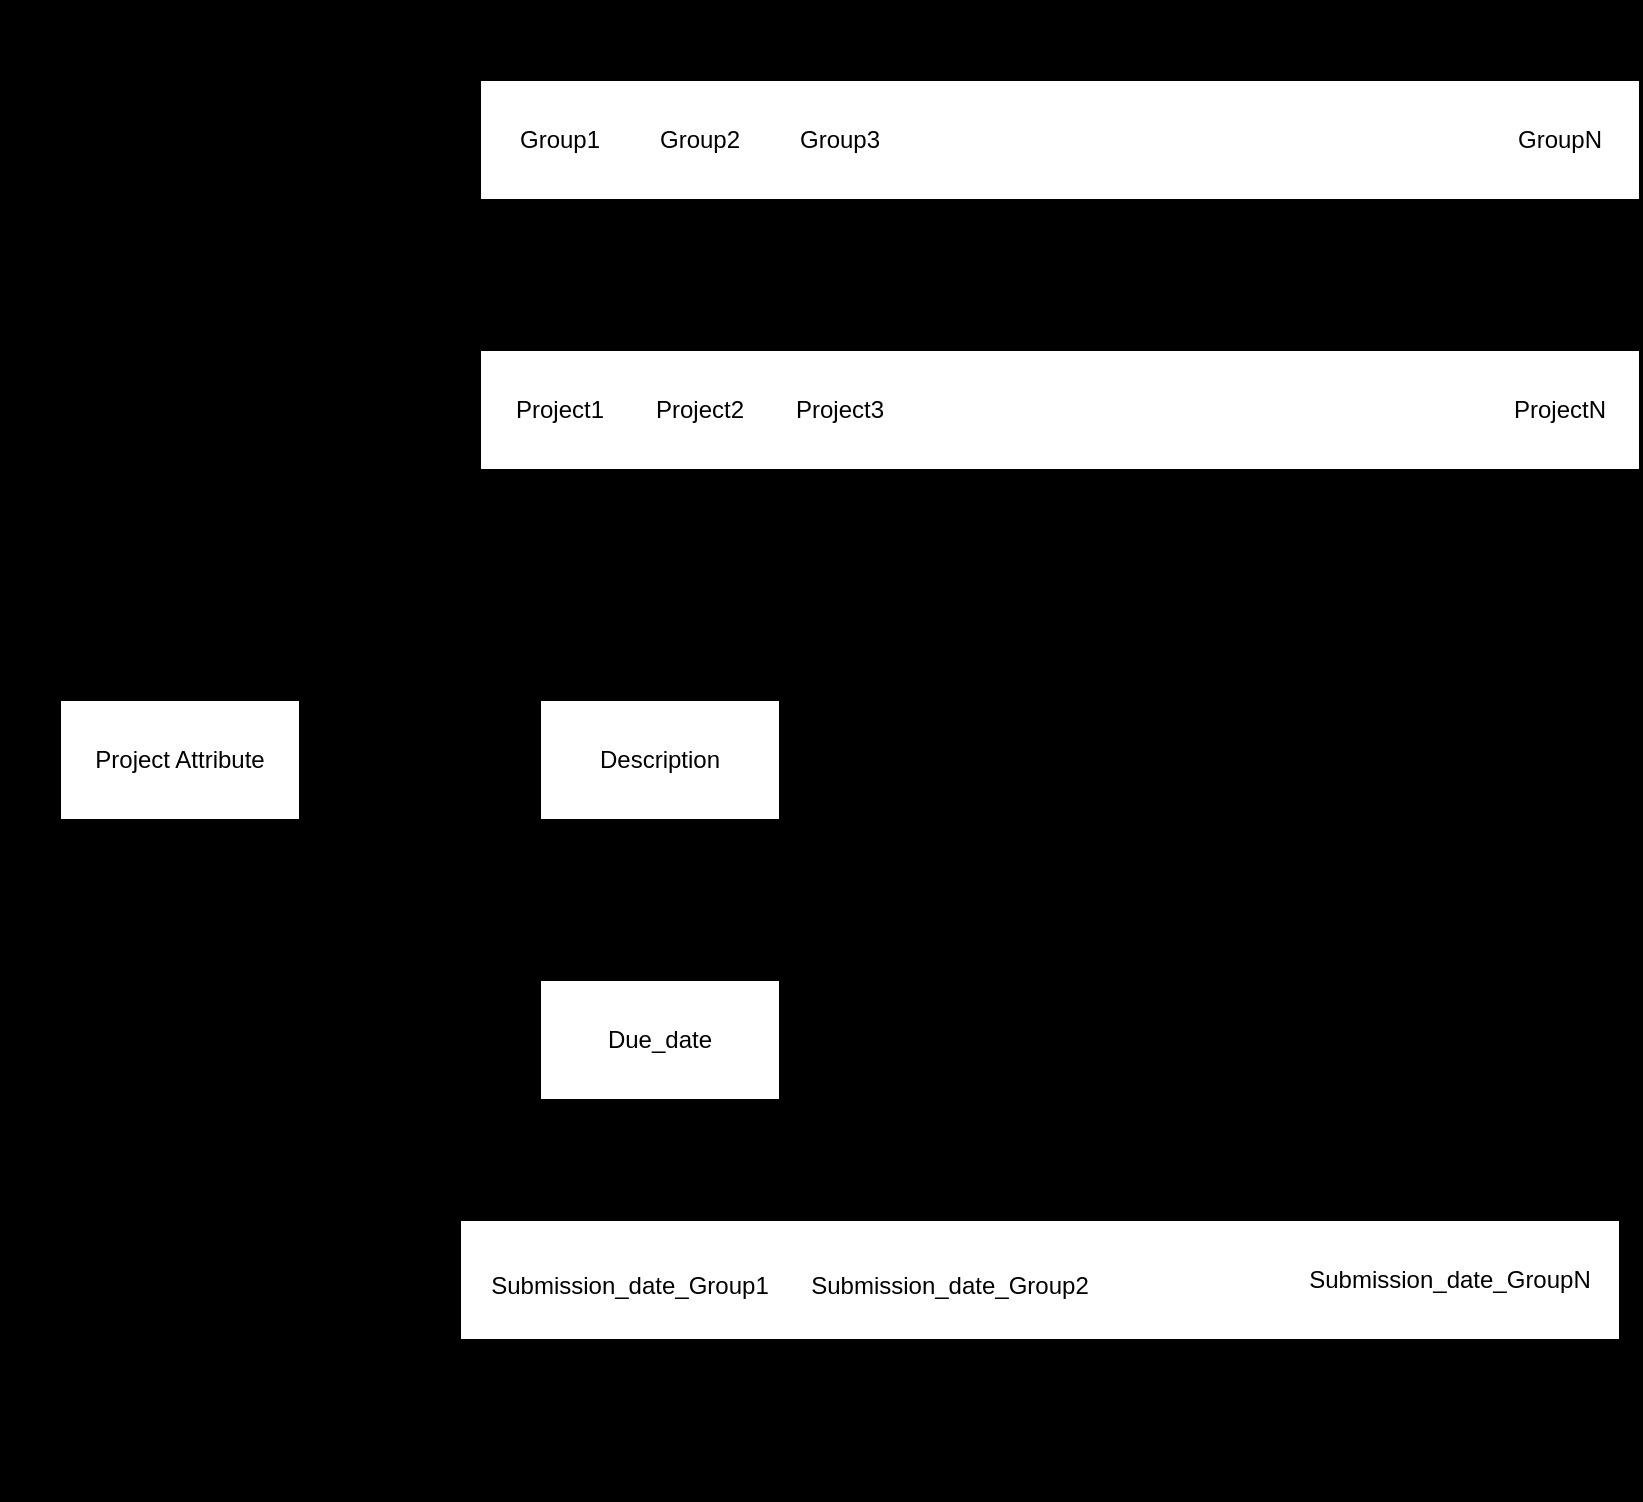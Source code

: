 <mxfile>
    <diagram id="b2ShH-xAegpRO-A1B_E6" name="Page-1">
        <mxGraphModel dx="769" dy="563" grid="0" gridSize="10" guides="1" tooltips="1" connect="1" arrows="1" fold="1" page="1" pageScale="1" pageWidth="850" pageHeight="1100" background="#000000" math="0" shadow="0">
            <root>
                <mxCell id="0"/>
                <mxCell id="1" parent="0"/>
                <mxCell id="124" value="Groups&lt;br&gt;(To store all the possible groups)" style="text;html=1;strokeColor=none;fillColor=none;align=center;verticalAlign=middle;whiteSpace=wrap;rounded=0;" parent="1" vertex="1">
                    <mxGeometry x="10" y="130" width="200" height="50" as="geometry"/>
                </mxCell>
                <mxCell id="125" value="" style="rounded=0;whiteSpace=wrap;html=1;" parent="1" vertex="1">
                    <mxGeometry x="250" y="130" width="580" height="60" as="geometry"/>
                </mxCell>
                <mxCell id="126" value="Group1" style="text;html=1;strokeColor=none;fillColor=none;align=center;verticalAlign=middle;whiteSpace=wrap;rounded=0;" parent="1" vertex="1">
                    <mxGeometry x="260" y="145" width="60" height="30" as="geometry"/>
                </mxCell>
                <mxCell id="127" value="Group2" style="text;html=1;strokeColor=none;fillColor=none;align=center;verticalAlign=middle;whiteSpace=wrap;rounded=0;" parent="1" vertex="1">
                    <mxGeometry x="330" y="145" width="60" height="30" as="geometry"/>
                </mxCell>
                <mxCell id="128" value="Group3" style="text;html=1;strokeColor=none;fillColor=none;align=center;verticalAlign=middle;whiteSpace=wrap;rounded=0;" parent="1" vertex="1">
                    <mxGeometry x="400" y="145" width="60" height="30" as="geometry"/>
                </mxCell>
                <mxCell id="129" value="GroupN" style="text;html=1;strokeColor=none;fillColor=none;align=center;verticalAlign=middle;whiteSpace=wrap;rounded=0;" parent="1" vertex="1">
                    <mxGeometry x="760" y="145" width="60" height="30" as="geometry"/>
                </mxCell>
                <mxCell id="130" value="Use Array || Vector" style="text;html=1;strokeColor=none;fillColor=none;align=center;verticalAlign=middle;whiteSpace=wrap;rounded=0;" parent="1" vertex="1">
                    <mxGeometry x="540" y="90" width="110" height="30" as="geometry"/>
                </mxCell>
                <mxCell id="131" value="Projects&lt;br&gt;(To store all the possible projects)" style="text;html=1;strokeColor=none;fillColor=none;align=center;verticalAlign=middle;whiteSpace=wrap;rounded=0;" parent="1" vertex="1">
                    <mxGeometry x="10" y="265" width="200" height="50" as="geometry"/>
                </mxCell>
                <mxCell id="132" value="" style="rounded=0;whiteSpace=wrap;html=1;" parent="1" vertex="1">
                    <mxGeometry x="250" y="265" width="580" height="60" as="geometry"/>
                </mxCell>
                <mxCell id="133" value="Project1" style="text;html=1;strokeColor=none;fillColor=none;align=center;verticalAlign=middle;whiteSpace=wrap;rounded=0;" parent="1" vertex="1">
                    <mxGeometry x="260" y="280" width="60" height="30" as="geometry"/>
                </mxCell>
                <mxCell id="134" value="Project2" style="text;html=1;strokeColor=none;fillColor=none;align=center;verticalAlign=middle;whiteSpace=wrap;rounded=0;" parent="1" vertex="1">
                    <mxGeometry x="330" y="280" width="60" height="30" as="geometry"/>
                </mxCell>
                <mxCell id="135" value="Project3" style="text;html=1;strokeColor=none;fillColor=none;align=center;verticalAlign=middle;whiteSpace=wrap;rounded=0;" parent="1" vertex="1">
                    <mxGeometry x="400" y="280" width="60" height="30" as="geometry"/>
                </mxCell>
                <mxCell id="136" value="ProjectN" style="text;html=1;strokeColor=none;fillColor=none;align=center;verticalAlign=middle;whiteSpace=wrap;rounded=0;" parent="1" vertex="1">
                    <mxGeometry x="760" y="280" width="60" height="30" as="geometry"/>
                </mxCell>
                <mxCell id="137" value="Use Array || Vector" style="text;html=1;strokeColor=none;fillColor=none;align=center;verticalAlign=middle;whiteSpace=wrap;rounded=0;" parent="1" vertex="1">
                    <mxGeometry x="530" y="220" width="110" height="30" as="geometry"/>
                </mxCell>
                <mxCell id="155" value="" style="edgeStyle=none;html=1;" parent="1" source="140" target="152" edge="1">
                    <mxGeometry relative="1" as="geometry"/>
                </mxCell>
                <mxCell id="157" value="" style="edgeStyle=none;html=1;" parent="1" source="140" target="156" edge="1">
                    <mxGeometry relative="1" as="geometry"/>
                </mxCell>
                <mxCell id="161" value="" style="edgeStyle=none;html=1;" parent="1" source="140" target="160" edge="1">
                    <mxGeometry relative="1" as="geometry"/>
                </mxCell>
                <mxCell id="140" value="Project Attribute" style="rounded=0;whiteSpace=wrap;html=1;" parent="1" vertex="1">
                    <mxGeometry x="40" y="440" width="120" height="60" as="geometry"/>
                </mxCell>
                <mxCell id="156" value="Description" style="rounded=0;whiteSpace=wrap;html=1;" parent="1" vertex="1">
                    <mxGeometry x="280" y="440" width="120" height="60" as="geometry"/>
                </mxCell>
                <mxCell id="159" value="" style="group" parent="1" vertex="1" connectable="0">
                    <mxGeometry x="240" y="700" width="580" height="60" as="geometry"/>
                </mxCell>
                <mxCell id="151" value="" style="rounded=0;whiteSpace=wrap;html=1;" parent="159" vertex="1">
                    <mxGeometry width="580" height="60" as="geometry"/>
                </mxCell>
                <mxCell id="152" value="Submission_date_Group1" style="text;html=1;strokeColor=none;fillColor=none;align=center;verticalAlign=middle;whiteSpace=wrap;rounded=0;" parent="159" vertex="1">
                    <mxGeometry x="10" y="15" width="150" height="35" as="geometry"/>
                </mxCell>
                <mxCell id="153" value="Submission_date_Group2" style="text;html=1;strokeColor=none;fillColor=none;align=center;verticalAlign=middle;whiteSpace=wrap;rounded=0;" parent="159" vertex="1">
                    <mxGeometry x="170" y="15" width="150" height="35" as="geometry"/>
                </mxCell>
                <mxCell id="154" value="Submission_date_GroupN" style="text;html=1;strokeColor=none;fillColor=none;align=center;verticalAlign=middle;whiteSpace=wrap;rounded=0;" parent="159" vertex="1">
                    <mxGeometry x="420" y="12.5" width="150" height="35" as="geometry"/>
                </mxCell>
                <mxCell id="160" value="Due_date" style="whiteSpace=wrap;html=1;rounded=0;" parent="1" vertex="1">
                    <mxGeometry x="280" y="580" width="120" height="60" as="geometry"/>
                </mxCell>
                <mxCell id="162" value="Use Array || Vector" style="text;html=1;strokeColor=none;fillColor=none;align=center;verticalAlign=middle;whiteSpace=wrap;rounded=0;" parent="1" vertex="1">
                    <mxGeometry x="485" y="650" width="110" height="30" as="geometry"/>
                </mxCell>
                <mxCell id="164" value="&lt;font style=&quot;font-size: 18px;&quot;&gt;Submission_dates&lt;/font&gt;" style="text;html=1;strokeColor=none;fillColor=none;align=center;verticalAlign=middle;whiteSpace=wrap;rounded=0;" parent="1" vertex="1">
                    <mxGeometry x="20" y="705" width="200" height="50" as="geometry"/>
                </mxCell>
                <mxCell id="165" value="NOTE*: len(submission_dates) == len(Groups)" style="text;html=1;strokeColor=none;fillColor=none;align=center;verticalAlign=middle;whiteSpace=wrap;rounded=0;fontSize=18;" parent="1" vertex="1">
                    <mxGeometry x="320" y="770" width="400" height="70" as="geometry"/>
                </mxCell>
            </root>
        </mxGraphModel>
    </diagram>
</mxfile>